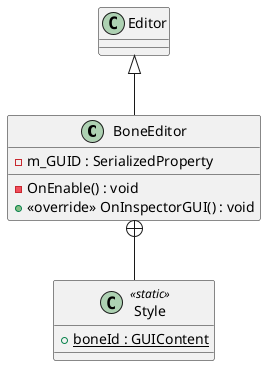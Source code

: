@startuml
class BoneEditor {
    - m_GUID : SerializedProperty
    - OnEnable() : void
    + <<override>> OnInspectorGUI() : void
}
class Style <<static>> {
    + {static} boneId : GUIContent
}
Editor <|-- BoneEditor
BoneEditor +-- Style
@enduml
